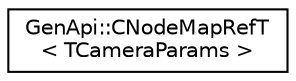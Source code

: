 digraph "Graphical Class Hierarchy"
{
  edge [fontname="Helvetica",fontsize="10",labelfontname="Helvetica",labelfontsize="10"];
  node [fontname="Helvetica",fontsize="10",shape=record];
  rankdir="LR";
  Node1 [label="GenApi::CNodeMapRefT\l\< TCameraParams \>",height=0.2,width=0.4,color="black", fillcolor="white", style="filled",URL="$class_gen_api_1_1_c_node_map_ref_t.html",tooltip="Smartpointer template for NodeMaps with create function. "];
}
